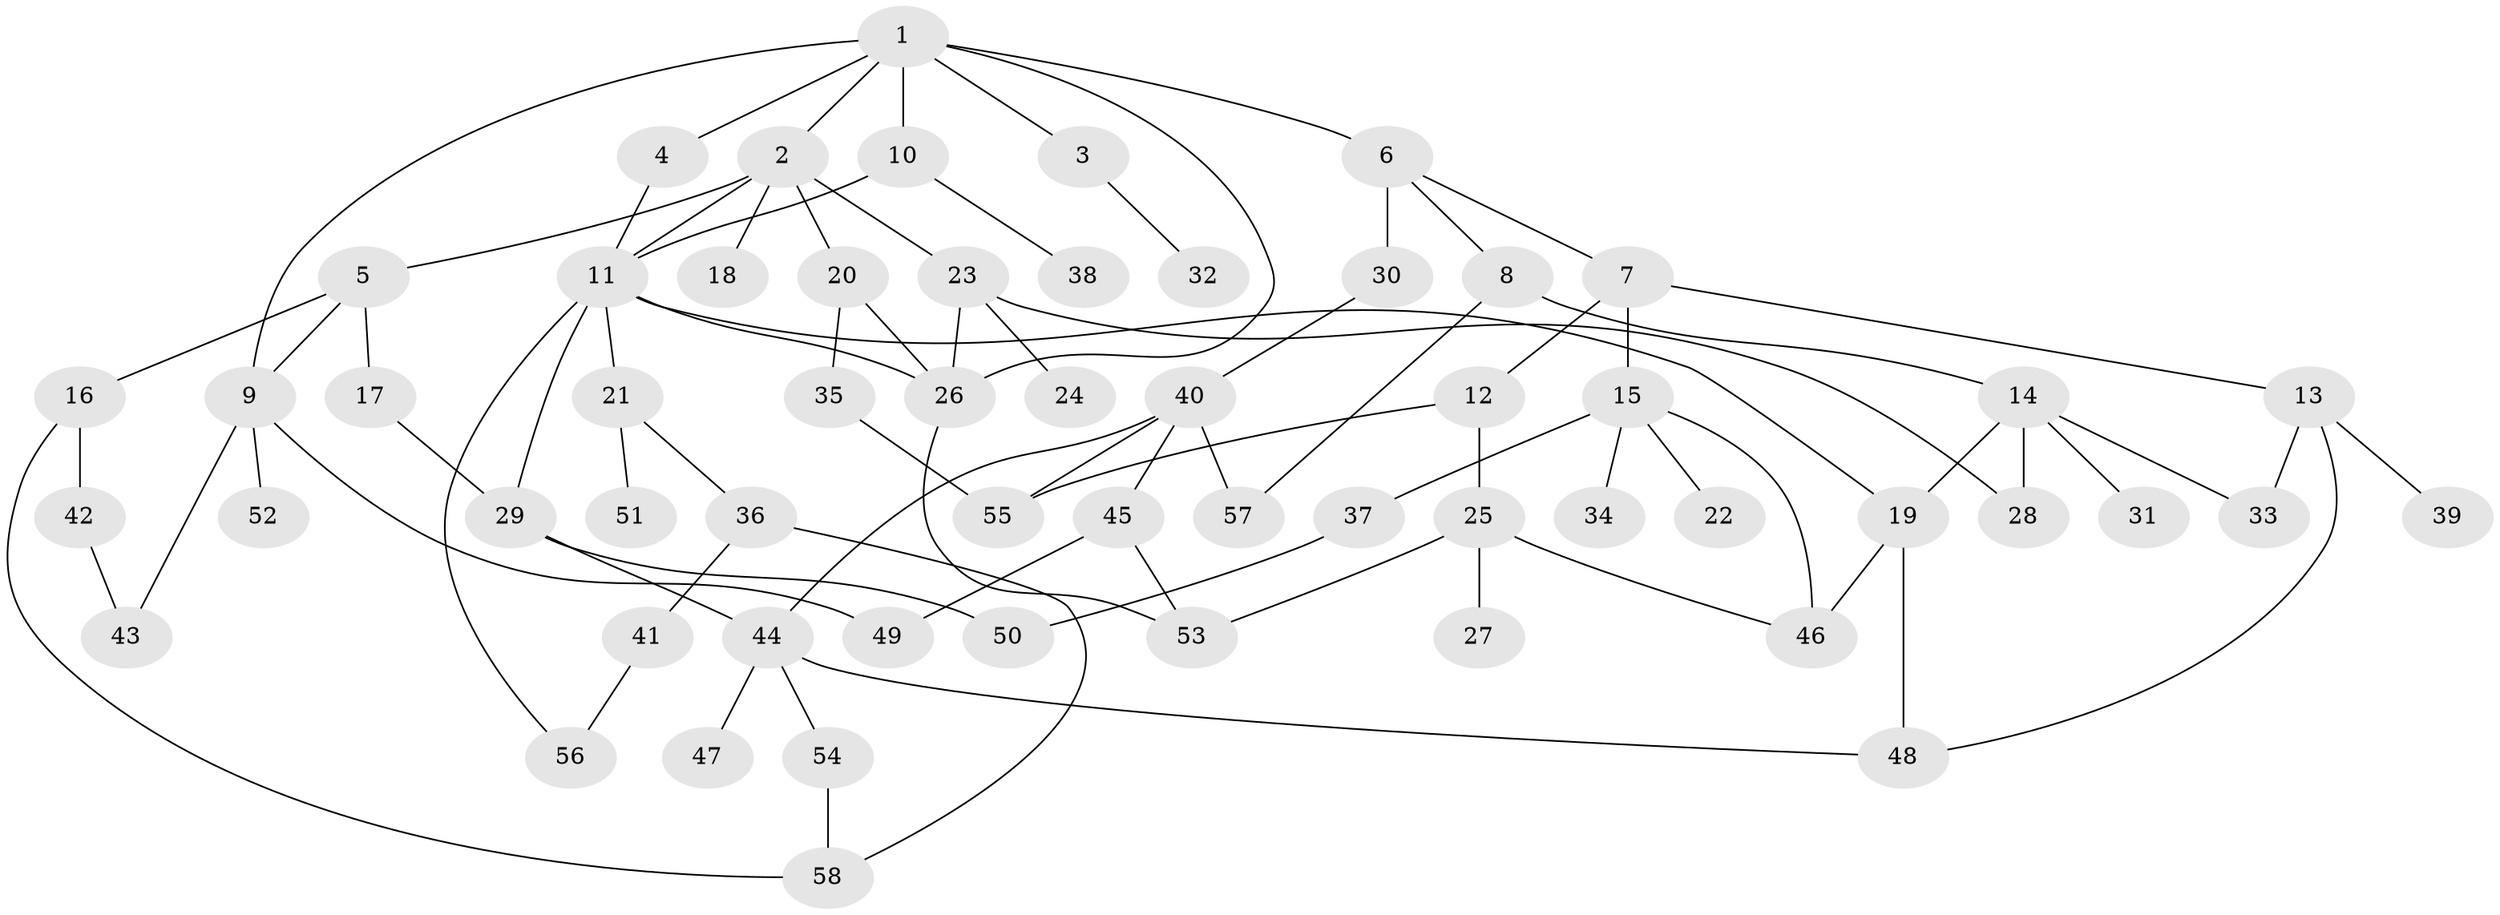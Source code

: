// original degree distribution, {7: 0.008620689655172414, 6: 0.034482758620689655, 3: 0.16379310344827586, 4: 0.12931034482758622, 5: 0.04310344827586207, 2: 0.31896551724137934, 9: 0.008620689655172414, 1: 0.29310344827586204}
// Generated by graph-tools (version 1.1) at 2025/34/03/09/25 02:34:29]
// undirected, 58 vertices, 83 edges
graph export_dot {
graph [start="1"]
  node [color=gray90,style=filled];
  1;
  2;
  3;
  4;
  5;
  6;
  7;
  8;
  9;
  10;
  11;
  12;
  13;
  14;
  15;
  16;
  17;
  18;
  19;
  20;
  21;
  22;
  23;
  24;
  25;
  26;
  27;
  28;
  29;
  30;
  31;
  32;
  33;
  34;
  35;
  36;
  37;
  38;
  39;
  40;
  41;
  42;
  43;
  44;
  45;
  46;
  47;
  48;
  49;
  50;
  51;
  52;
  53;
  54;
  55;
  56;
  57;
  58;
  1 -- 2 [weight=1.0];
  1 -- 3 [weight=1.0];
  1 -- 4 [weight=2.0];
  1 -- 6 [weight=2.0];
  1 -- 9 [weight=1.0];
  1 -- 10 [weight=1.0];
  1 -- 26 [weight=1.0];
  2 -- 5 [weight=1.0];
  2 -- 11 [weight=1.0];
  2 -- 18 [weight=1.0];
  2 -- 20 [weight=1.0];
  2 -- 23 [weight=1.0];
  3 -- 32 [weight=1.0];
  4 -- 11 [weight=1.0];
  5 -- 9 [weight=1.0];
  5 -- 16 [weight=1.0];
  5 -- 17 [weight=1.0];
  6 -- 7 [weight=1.0];
  6 -- 8 [weight=1.0];
  6 -- 30 [weight=1.0];
  7 -- 12 [weight=1.0];
  7 -- 13 [weight=1.0];
  7 -- 15 [weight=1.0];
  8 -- 14 [weight=1.0];
  8 -- 57 [weight=1.0];
  9 -- 43 [weight=1.0];
  9 -- 49 [weight=1.0];
  9 -- 52 [weight=1.0];
  10 -- 11 [weight=2.0];
  10 -- 38 [weight=1.0];
  11 -- 19 [weight=1.0];
  11 -- 21 [weight=2.0];
  11 -- 26 [weight=1.0];
  11 -- 29 [weight=1.0];
  11 -- 56 [weight=1.0];
  12 -- 25 [weight=1.0];
  12 -- 55 [weight=1.0];
  13 -- 33 [weight=1.0];
  13 -- 39 [weight=1.0];
  13 -- 48 [weight=1.0];
  14 -- 19 [weight=1.0];
  14 -- 28 [weight=4.0];
  14 -- 31 [weight=1.0];
  14 -- 33 [weight=1.0];
  15 -- 22 [weight=1.0];
  15 -- 34 [weight=1.0];
  15 -- 37 [weight=1.0];
  15 -- 46 [weight=1.0];
  16 -- 42 [weight=1.0];
  16 -- 58 [weight=1.0];
  17 -- 29 [weight=1.0];
  19 -- 46 [weight=1.0];
  19 -- 48 [weight=1.0];
  20 -- 26 [weight=1.0];
  20 -- 35 [weight=1.0];
  21 -- 36 [weight=1.0];
  21 -- 51 [weight=1.0];
  23 -- 24 [weight=2.0];
  23 -- 26 [weight=1.0];
  23 -- 28 [weight=1.0];
  25 -- 27 [weight=1.0];
  25 -- 46 [weight=1.0];
  25 -- 53 [weight=1.0];
  26 -- 53 [weight=1.0];
  29 -- 44 [weight=1.0];
  29 -- 50 [weight=1.0];
  30 -- 40 [weight=1.0];
  35 -- 55 [weight=4.0];
  36 -- 41 [weight=3.0];
  36 -- 58 [weight=1.0];
  37 -- 50 [weight=1.0];
  40 -- 44 [weight=1.0];
  40 -- 45 [weight=2.0];
  40 -- 55 [weight=1.0];
  40 -- 57 [weight=1.0];
  41 -- 56 [weight=1.0];
  42 -- 43 [weight=1.0];
  44 -- 47 [weight=1.0];
  44 -- 48 [weight=1.0];
  44 -- 54 [weight=1.0];
  45 -- 49 [weight=1.0];
  45 -- 53 [weight=1.0];
  54 -- 58 [weight=1.0];
}
